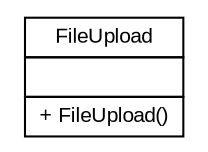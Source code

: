 #!/usr/local/bin/dot
#
# Class diagram 
# Generated by UMLGraph version R5_6 (http://www.umlgraph.org/)
#

digraph G {
	edge [fontname="arial",fontsize=10,labelfontname="arial",labelfontsize=10];
	node [fontname="arial",fontsize=10,shape=plaintext];
	nodesep=0.25;
	ranksep=0.5;
	// de.exb.platform.cloud.fileservice.model.FileUpload
	c53 [label=<<table title="de.exb.platform.cloud.fileservice.model.FileUpload" border="0" cellborder="1" cellspacing="0" cellpadding="2" port="p" href="./FileUpload.html">
		<tr><td><table border="0" cellspacing="0" cellpadding="1">
<tr><td align="center" balign="center"> FileUpload </td></tr>
		</table></td></tr>
		<tr><td><table border="0" cellspacing="0" cellpadding="1">
<tr><td align="left" balign="left">  </td></tr>
		</table></td></tr>
		<tr><td><table border="0" cellspacing="0" cellpadding="1">
<tr><td align="left" balign="left"> + FileUpload() </td></tr>
		</table></td></tr>
		</table>>, URL="./FileUpload.html", fontname="arial", fontcolor="black", fontsize=10.0];
}

